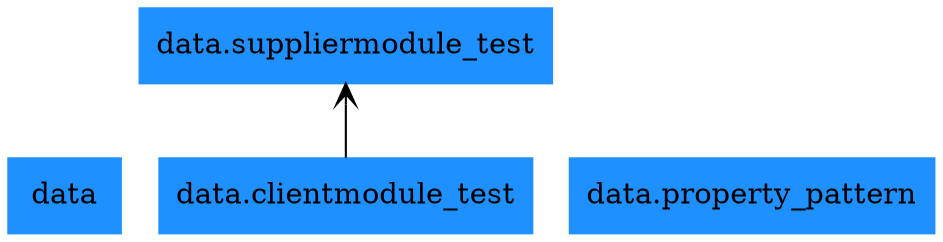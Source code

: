 digraph "packages_colorized" {
rankdir=BT
charset="utf-8"
"data" [color="dodgerblue", label=<data>, shape="box", style="filled"];
"data.clientmodule_test" [color="dodgerblue", label=<data.clientmodule_test>, shape="box", style="filled"];
"data.property_pattern" [color="dodgerblue", label=<data.property_pattern>, shape="box", style="filled"];
"data.suppliermodule_test" [color="dodgerblue", label=<data.suppliermodule_test>, shape="box", style="filled"];
"data.clientmodule_test" -> "data.suppliermodule_test" [arrowhead="open", arrowtail="none"];
}
